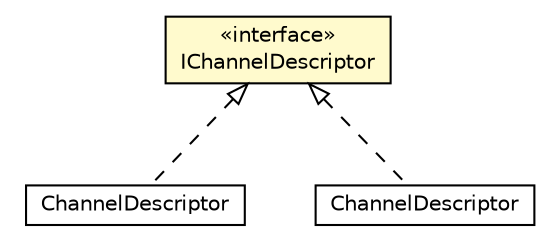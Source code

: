 #!/usr/local/bin/dot
#
# Class diagram 
# Generated by UMLGraph version R5_6-24-gf6e263 (http://www.umlgraph.org/)
#

digraph G {
	edge [fontname="Helvetica",fontsize=10,labelfontname="Helvetica",labelfontsize=10];
	node [fontname="Helvetica",fontsize=10,shape=plaintext];
	nodesep=0.25;
	ranksep=0.5;
	// org.universAAL.middleware.aalspace.json.model.ChannelDescriptor
	c247192 [label=<<table title="org.universAAL.middleware.aalspace.json.model.ChannelDescriptor" border="0" cellborder="1" cellspacing="0" cellpadding="2" port="p" href="../../../aalspace/json/model/ChannelDescriptor.html">
		<tr><td><table border="0" cellspacing="0" cellpadding="1">
<tr><td align="center" balign="center"> ChannelDescriptor </td></tr>
		</table></td></tr>
		</table>>, URL="../../../aalspace/json/model/ChannelDescriptor.html", fontname="Helvetica", fontcolor="black", fontsize=10.0];
	// org.universAAL.middleware.interfaces.aalspace.model.IChannelDescriptor
	c247255 [label=<<table title="org.universAAL.middleware.interfaces.aalspace.model.IChannelDescriptor" border="0" cellborder="1" cellspacing="0" cellpadding="2" port="p" bgcolor="lemonChiffon" href="./IChannelDescriptor.html">
		<tr><td><table border="0" cellspacing="0" cellpadding="1">
<tr><td align="center" balign="center"> &#171;interface&#187; </td></tr>
<tr><td align="center" balign="center"> IChannelDescriptor </td></tr>
		</table></td></tr>
		</table>>, URL="./IChannelDescriptor.html", fontname="Helvetica", fontcolor="black", fontsize=10.0];
	// org.universAAL.middleware.interfaces.aalspace.xml.model.ChannelDescriptor
	c247258 [label=<<table title="org.universAAL.middleware.interfaces.aalspace.xml.model.ChannelDescriptor" border="0" cellborder="1" cellspacing="0" cellpadding="2" port="p" href="../xml/model/ChannelDescriptor.html">
		<tr><td><table border="0" cellspacing="0" cellpadding="1">
<tr><td align="center" balign="center"> ChannelDescriptor </td></tr>
		</table></td></tr>
		</table>>, URL="../xml/model/ChannelDescriptor.html", fontname="Helvetica", fontcolor="black", fontsize=10.0];
	//org.universAAL.middleware.aalspace.json.model.ChannelDescriptor implements org.universAAL.middleware.interfaces.aalspace.model.IChannelDescriptor
	c247255:p -> c247192:p [dir=back,arrowtail=empty,style=dashed];
	//org.universAAL.middleware.interfaces.aalspace.xml.model.ChannelDescriptor implements org.universAAL.middleware.interfaces.aalspace.model.IChannelDescriptor
	c247255:p -> c247258:p [dir=back,arrowtail=empty,style=dashed];
}

